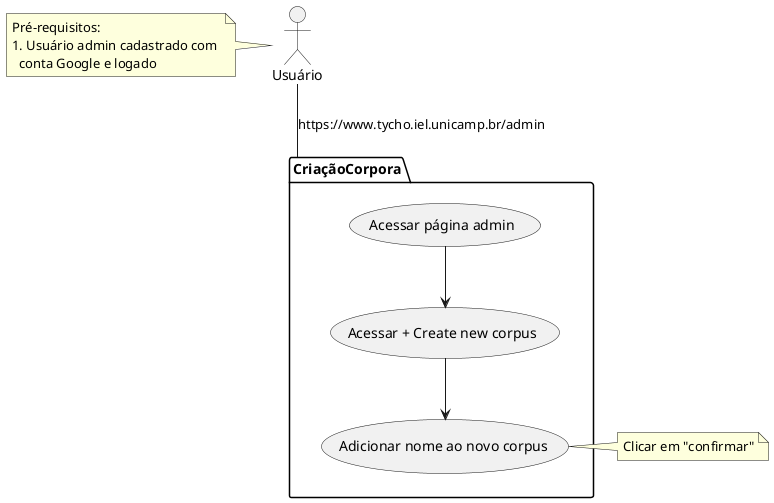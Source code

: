 @startuml "Caso de uso 04.01 Criação corpus"
actor "Usuário" as User

package CriaçãoCorpora {
   
    
    (Acessar página admin) --> (Acessar + Create new corpus)

   (Acessar + Create new corpus) --> (Adicionar nome ao novo corpus) 
}


note left of User
  Pré-requisitos:
  1. Usuário admin cadastrado com 
    conta Google e logado
end note

note right of (Adicionar nome ao novo corpus)
Clicar em "confirmar"
end note

User -- CriaçãoCorpora :  https://www.tycho.iel.unicamp.br/admin


@enduml